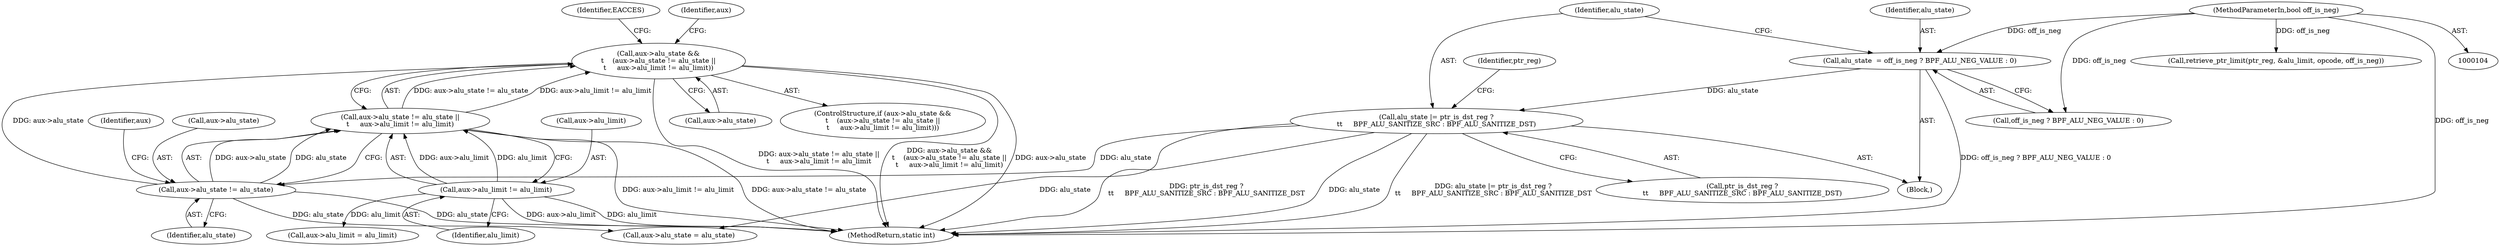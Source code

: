 digraph "0_linux_d3bd7413e0ca40b60cf60d4003246d067cafdeda_0@pointer" {
"1000179" [label="(Call,aux->alu_state &&\n\t    (aux->alu_state != alu_state ||\n\t     aux->alu_limit != alu_limit))"];
"1000184" [label="(Call,aux->alu_state != alu_state)"];
"1000163" [label="(Call,alu_state |= ptr_is_dst_reg ?\n\t\t     BPF_ALU_SANITIZE_SRC : BPF_ALU_SANITIZE_DST)"];
"1000157" [label="(Call,alu_state  = off_is_neg ? BPF_ALU_NEG_VALUE : 0)"];
"1000109" [label="(MethodParameterIn,bool off_is_neg)"];
"1000183" [label="(Call,aux->alu_state != alu_state ||\n\t     aux->alu_limit != alu_limit)"];
"1000189" [label="(Call,aux->alu_limit != alu_limit)"];
"1000110" [label="(Block,)"];
"1000109" [label="(MethodParameterIn,bool off_is_neg)"];
"1000159" [label="(Call,off_is_neg ? BPF_ALU_NEG_VALUE : 0)"];
"1000170" [label="(Call,retrieve_ptr_limit(ptr_reg, &alu_limit, opcode, off_is_neg))"];
"1000190" [label="(Call,aux->alu_limit)"];
"1000189" [label="(Call,aux->alu_limit != alu_limit)"];
"1000179" [label="(Call,aux->alu_state &&\n\t    (aux->alu_state != alu_state ||\n\t     aux->alu_limit != alu_limit))"];
"1000171" [label="(Identifier,ptr_reg)"];
"1000193" [label="(Identifier,alu_limit)"];
"1000202" [label="(Call,aux->alu_limit = alu_limit)"];
"1000183" [label="(Call,aux->alu_state != alu_state ||\n\t     aux->alu_limit != alu_limit)"];
"1000188" [label="(Identifier,alu_state)"];
"1000197" [label="(Call,aux->alu_state = alu_state)"];
"1000163" [label="(Call,alu_state |= ptr_is_dst_reg ?\n\t\t     BPF_ALU_SANITIZE_SRC : BPF_ALU_SANITIZE_DST)"];
"1000164" [label="(Identifier,alu_state)"];
"1000196" [label="(Identifier,EACCES)"];
"1000185" [label="(Call,aux->alu_state)"];
"1000199" [label="(Identifier,aux)"];
"1000158" [label="(Identifier,alu_state)"];
"1000165" [label="(Call,ptr_is_dst_reg ?\n\t\t     BPF_ALU_SANITIZE_SRC : BPF_ALU_SANITIZE_DST)"];
"1000191" [label="(Identifier,aux)"];
"1000178" [label="(ControlStructure,if (aux->alu_state &&\n\t    (aux->alu_state != alu_state ||\n\t     aux->alu_limit != alu_limit)))"];
"1000157" [label="(Call,alu_state  = off_is_neg ? BPF_ALU_NEG_VALUE : 0)"];
"1000180" [label="(Call,aux->alu_state)"];
"1000248" [label="(MethodReturn,static int)"];
"1000184" [label="(Call,aux->alu_state != alu_state)"];
"1000179" -> "1000178"  [label="AST: "];
"1000179" -> "1000180"  [label="CFG: "];
"1000179" -> "1000183"  [label="CFG: "];
"1000180" -> "1000179"  [label="AST: "];
"1000183" -> "1000179"  [label="AST: "];
"1000196" -> "1000179"  [label="CFG: "];
"1000199" -> "1000179"  [label="CFG: "];
"1000179" -> "1000248"  [label="DDG: aux->alu_state &&\n\t    (aux->alu_state != alu_state ||\n\t     aux->alu_limit != alu_limit)"];
"1000179" -> "1000248"  [label="DDG: aux->alu_state"];
"1000179" -> "1000248"  [label="DDG: aux->alu_state != alu_state ||\n\t     aux->alu_limit != alu_limit"];
"1000184" -> "1000179"  [label="DDG: aux->alu_state"];
"1000183" -> "1000179"  [label="DDG: aux->alu_state != alu_state"];
"1000183" -> "1000179"  [label="DDG: aux->alu_limit != alu_limit"];
"1000184" -> "1000183"  [label="AST: "];
"1000184" -> "1000188"  [label="CFG: "];
"1000185" -> "1000184"  [label="AST: "];
"1000188" -> "1000184"  [label="AST: "];
"1000191" -> "1000184"  [label="CFG: "];
"1000183" -> "1000184"  [label="CFG: "];
"1000184" -> "1000248"  [label="DDG: alu_state"];
"1000184" -> "1000183"  [label="DDG: aux->alu_state"];
"1000184" -> "1000183"  [label="DDG: alu_state"];
"1000163" -> "1000184"  [label="DDG: alu_state"];
"1000184" -> "1000197"  [label="DDG: alu_state"];
"1000163" -> "1000110"  [label="AST: "];
"1000163" -> "1000165"  [label="CFG: "];
"1000164" -> "1000163"  [label="AST: "];
"1000165" -> "1000163"  [label="AST: "];
"1000171" -> "1000163"  [label="CFG: "];
"1000163" -> "1000248"  [label="DDG: alu_state"];
"1000163" -> "1000248"  [label="DDG: alu_state |= ptr_is_dst_reg ?\n\t\t     BPF_ALU_SANITIZE_SRC : BPF_ALU_SANITIZE_DST"];
"1000163" -> "1000248"  [label="DDG: ptr_is_dst_reg ?\n\t\t     BPF_ALU_SANITIZE_SRC : BPF_ALU_SANITIZE_DST"];
"1000157" -> "1000163"  [label="DDG: alu_state"];
"1000163" -> "1000197"  [label="DDG: alu_state"];
"1000157" -> "1000110"  [label="AST: "];
"1000157" -> "1000159"  [label="CFG: "];
"1000158" -> "1000157"  [label="AST: "];
"1000159" -> "1000157"  [label="AST: "];
"1000164" -> "1000157"  [label="CFG: "];
"1000157" -> "1000248"  [label="DDG: off_is_neg ? BPF_ALU_NEG_VALUE : 0"];
"1000109" -> "1000157"  [label="DDG: off_is_neg"];
"1000109" -> "1000104"  [label="AST: "];
"1000109" -> "1000248"  [label="DDG: off_is_neg"];
"1000109" -> "1000159"  [label="DDG: off_is_neg"];
"1000109" -> "1000170"  [label="DDG: off_is_neg"];
"1000183" -> "1000189"  [label="CFG: "];
"1000189" -> "1000183"  [label="AST: "];
"1000183" -> "1000248"  [label="DDG: aux->alu_limit != alu_limit"];
"1000183" -> "1000248"  [label="DDG: aux->alu_state != alu_state"];
"1000189" -> "1000183"  [label="DDG: aux->alu_limit"];
"1000189" -> "1000183"  [label="DDG: alu_limit"];
"1000189" -> "1000193"  [label="CFG: "];
"1000190" -> "1000189"  [label="AST: "];
"1000193" -> "1000189"  [label="AST: "];
"1000189" -> "1000248"  [label="DDG: aux->alu_limit"];
"1000189" -> "1000248"  [label="DDG: alu_limit"];
"1000189" -> "1000202"  [label="DDG: alu_limit"];
}
